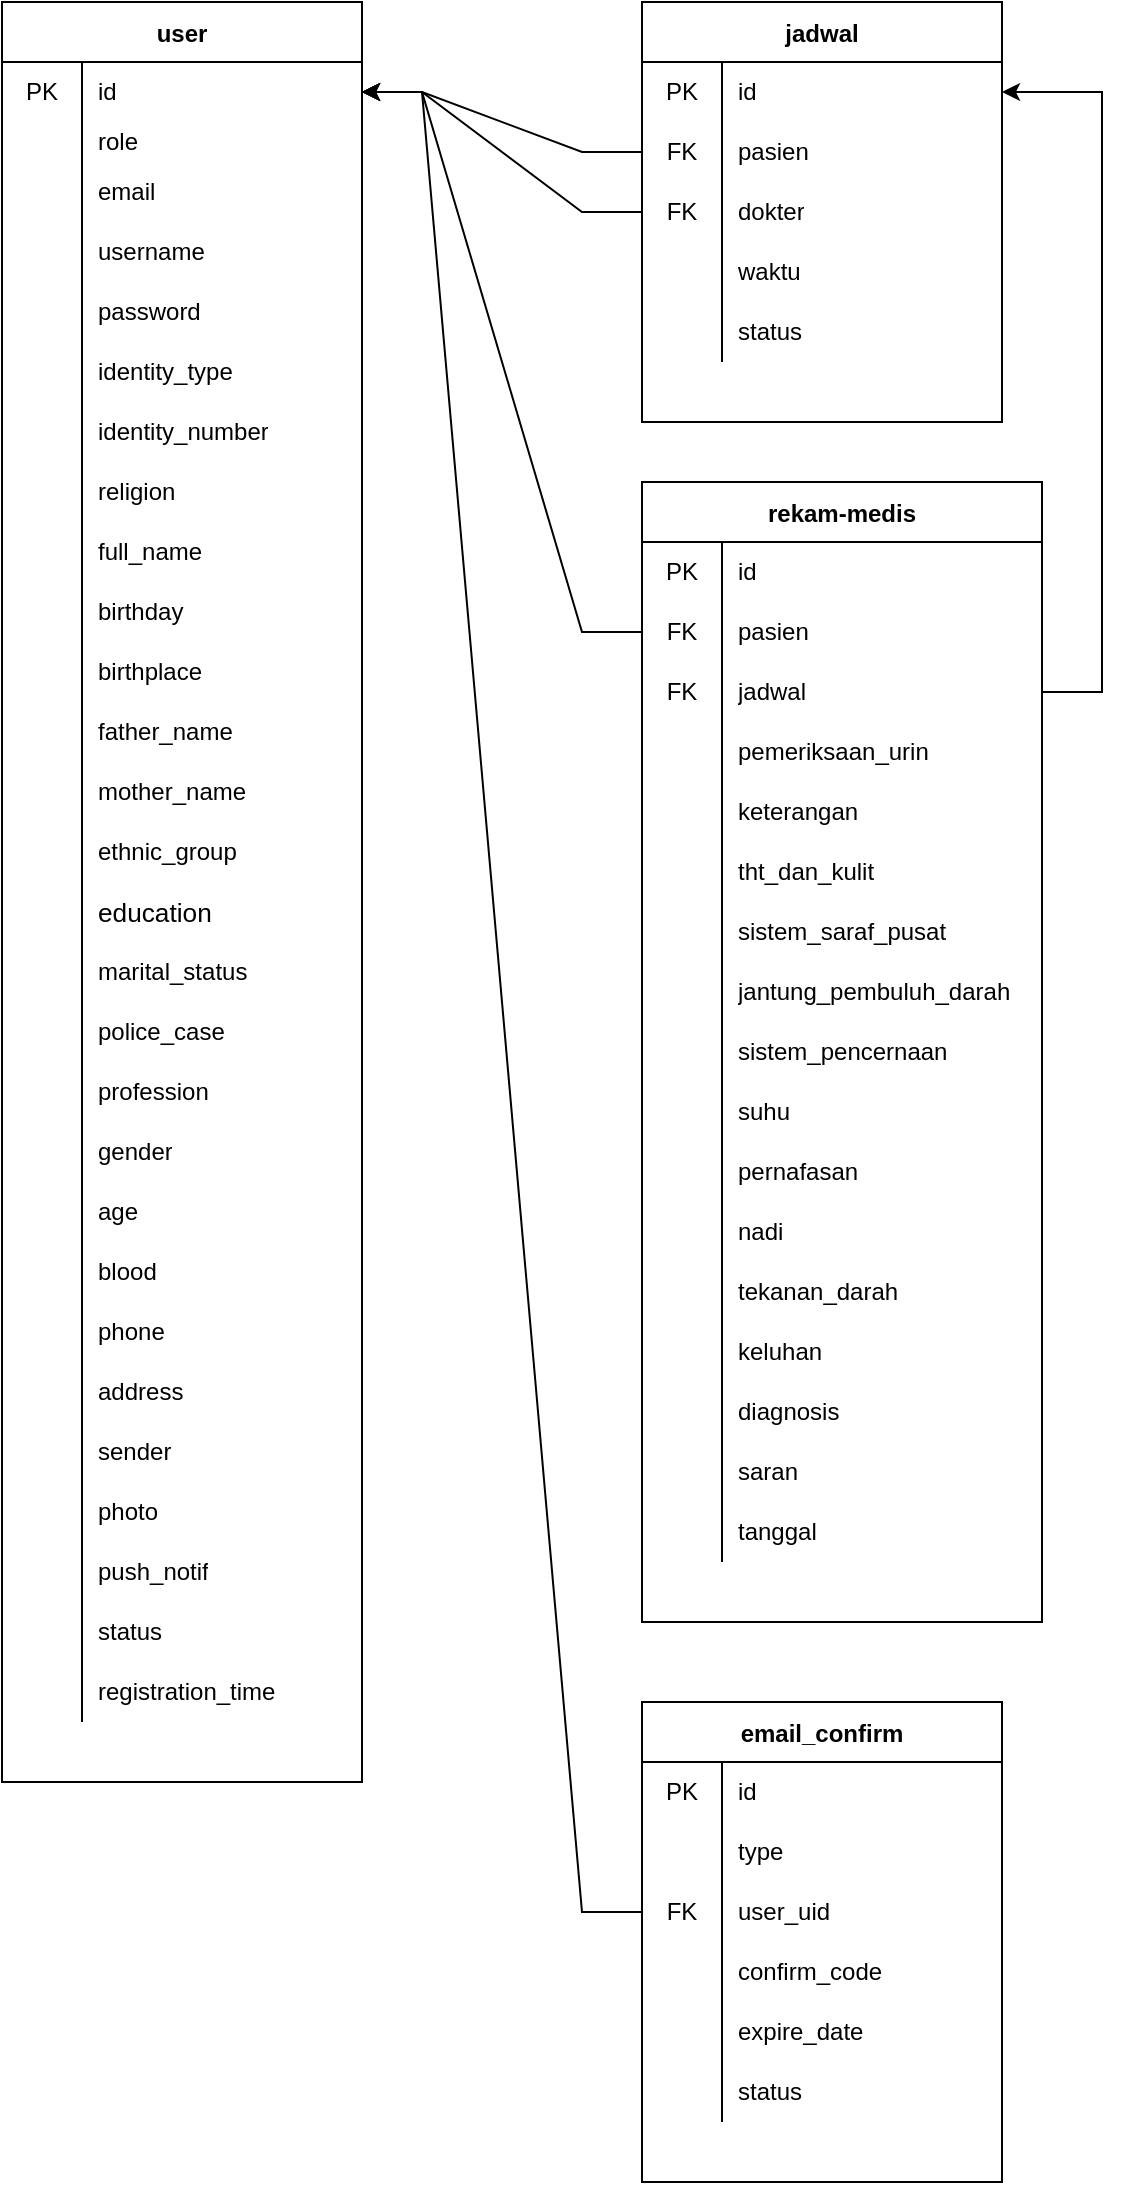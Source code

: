 <mxfile version="16.4.0" type="device"><diagram id="NT12IjGhbpeOeE81mf4J" name="Page-1"><mxGraphModel dx="868" dy="553" grid="1" gridSize="10" guides="1" tooltips="1" connect="1" arrows="1" fold="1" page="1" pageScale="1" pageWidth="850" pageHeight="1100" math="0" shadow="0"><root><mxCell id="0"/><mxCell id="1" parent="0"/><mxCell id="s1ArPprqVJoDl5aIZQCd-1" value="user" style="shape=table;startSize=30;container=1;collapsible=0;childLayout=tableLayout;fixedRows=1;rowLines=0;fontStyle=1;" parent="1" vertex="1"><mxGeometry x="40" y="40" width="180" height="890" as="geometry"/></mxCell><mxCell id="s1ArPprqVJoDl5aIZQCd-2" value="" style="shape=tableRow;horizontal=0;startSize=0;swimlaneHead=0;swimlaneBody=0;top=0;left=0;bottom=0;right=0;collapsible=0;dropTarget=0;fillColor=none;points=[[0,0.5],[1,0.5]];portConstraint=eastwest;" parent="s1ArPprqVJoDl5aIZQCd-1" vertex="1"><mxGeometry y="30" width="180" height="30" as="geometry"/></mxCell><mxCell id="s1ArPprqVJoDl5aIZQCd-3" value="PK" style="shape=partialRectangle;html=1;whiteSpace=wrap;connectable=0;fillColor=none;top=0;left=0;bottom=0;right=0;overflow=hidden;pointerEvents=1;" parent="s1ArPprqVJoDl5aIZQCd-2" vertex="1"><mxGeometry width="40" height="30" as="geometry"><mxRectangle width="40" height="30" as="alternateBounds"/></mxGeometry></mxCell><mxCell id="s1ArPprqVJoDl5aIZQCd-4" value="id" style="shape=partialRectangle;html=1;whiteSpace=wrap;connectable=0;fillColor=none;top=0;left=0;bottom=0;right=0;align=left;spacingLeft=6;overflow=hidden;" parent="s1ArPprqVJoDl5aIZQCd-2" vertex="1"><mxGeometry x="40" width="140" height="30" as="geometry"><mxRectangle width="140" height="30" as="alternateBounds"/></mxGeometry></mxCell><mxCell id="s1ArPprqVJoDl5aIZQCd-5" value="" style="shape=tableRow;horizontal=0;startSize=0;swimlaneHead=0;swimlaneBody=0;top=0;left=0;bottom=0;right=0;collapsible=0;dropTarget=0;fillColor=none;points=[[0,0.5],[1,0.5]];portConstraint=eastwest;" parent="s1ArPprqVJoDl5aIZQCd-1" vertex="1"><mxGeometry y="60" width="180" height="20" as="geometry"/></mxCell><mxCell id="s1ArPprqVJoDl5aIZQCd-6" value="" style="shape=partialRectangle;html=1;whiteSpace=wrap;connectable=0;fillColor=none;top=0;left=0;bottom=0;right=0;overflow=hidden;" parent="s1ArPprqVJoDl5aIZQCd-5" vertex="1"><mxGeometry width="40" height="20" as="geometry"><mxRectangle width="40" height="20" as="alternateBounds"/></mxGeometry></mxCell><mxCell id="s1ArPprqVJoDl5aIZQCd-7" value="role" style="shape=partialRectangle;html=1;whiteSpace=wrap;connectable=0;fillColor=none;top=0;left=0;bottom=0;right=0;align=left;spacingLeft=6;overflow=hidden;" parent="s1ArPprqVJoDl5aIZQCd-5" vertex="1"><mxGeometry x="40" width="140" height="20" as="geometry"><mxRectangle width="140" height="20" as="alternateBounds"/></mxGeometry></mxCell><mxCell id="s1ArPprqVJoDl5aIZQCd-8" value="" style="shape=tableRow;horizontal=0;startSize=0;swimlaneHead=0;swimlaneBody=0;top=0;left=0;bottom=0;right=0;collapsible=0;dropTarget=0;fillColor=none;points=[[0,0.5],[1,0.5]];portConstraint=eastwest;" parent="s1ArPprqVJoDl5aIZQCd-1" vertex="1"><mxGeometry y="80" width="180" height="30" as="geometry"/></mxCell><mxCell id="s1ArPprqVJoDl5aIZQCd-9" value="" style="shape=partialRectangle;html=1;whiteSpace=wrap;connectable=0;fillColor=none;top=0;left=0;bottom=0;right=0;overflow=hidden;" parent="s1ArPprqVJoDl5aIZQCd-8" vertex="1"><mxGeometry width="40" height="30" as="geometry"><mxRectangle width="40" height="30" as="alternateBounds"/></mxGeometry></mxCell><mxCell id="s1ArPprqVJoDl5aIZQCd-10" value="email" style="shape=partialRectangle;html=1;whiteSpace=wrap;connectable=0;fillColor=none;top=0;left=0;bottom=0;right=0;align=left;spacingLeft=6;overflow=hidden;" parent="s1ArPprqVJoDl5aIZQCd-8" vertex="1"><mxGeometry x="40" width="140" height="30" as="geometry"><mxRectangle width="140" height="30" as="alternateBounds"/></mxGeometry></mxCell><mxCell id="s1ArPprqVJoDl5aIZQCd-11" value="" style="shape=tableRow;horizontal=0;startSize=0;swimlaneHead=0;swimlaneBody=0;top=0;left=0;bottom=0;right=0;collapsible=0;dropTarget=0;fillColor=none;points=[[0,0.5],[1,0.5]];portConstraint=eastwest;" parent="s1ArPprqVJoDl5aIZQCd-1" vertex="1"><mxGeometry y="110" width="180" height="30" as="geometry"/></mxCell><mxCell id="s1ArPprqVJoDl5aIZQCd-12" value="" style="shape=partialRectangle;html=1;whiteSpace=wrap;connectable=0;fillColor=none;top=0;left=0;bottom=0;right=0;overflow=hidden;" parent="s1ArPprqVJoDl5aIZQCd-11" vertex="1"><mxGeometry width="40" height="30" as="geometry"><mxRectangle width="40" height="30" as="alternateBounds"/></mxGeometry></mxCell><mxCell id="s1ArPprqVJoDl5aIZQCd-13" value="username" style="shape=partialRectangle;html=1;whiteSpace=wrap;connectable=0;fillColor=none;top=0;left=0;bottom=0;right=0;align=left;spacingLeft=6;overflow=hidden;" parent="s1ArPprqVJoDl5aIZQCd-11" vertex="1"><mxGeometry x="40" width="140" height="30" as="geometry"><mxRectangle width="140" height="30" as="alternateBounds"/></mxGeometry></mxCell><mxCell id="s1ArPprqVJoDl5aIZQCd-14" value="" style="shape=tableRow;horizontal=0;startSize=0;swimlaneHead=0;swimlaneBody=0;top=0;left=0;bottom=0;right=0;collapsible=0;dropTarget=0;fillColor=none;points=[[0,0.5],[1,0.5]];portConstraint=eastwest;" parent="s1ArPprqVJoDl5aIZQCd-1" vertex="1"><mxGeometry y="140" width="180" height="30" as="geometry"/></mxCell><mxCell id="s1ArPprqVJoDl5aIZQCd-15" value="" style="shape=partialRectangle;html=1;whiteSpace=wrap;connectable=0;fillColor=none;top=0;left=0;bottom=0;right=0;overflow=hidden;" parent="s1ArPprqVJoDl5aIZQCd-14" vertex="1"><mxGeometry width="40" height="30" as="geometry"><mxRectangle width="40" height="30" as="alternateBounds"/></mxGeometry></mxCell><mxCell id="s1ArPprqVJoDl5aIZQCd-16" value="password" style="shape=partialRectangle;html=1;whiteSpace=wrap;connectable=0;fillColor=none;top=0;left=0;bottom=0;right=0;align=left;spacingLeft=6;overflow=hidden;" parent="s1ArPprqVJoDl5aIZQCd-14" vertex="1"><mxGeometry x="40" width="140" height="30" as="geometry"><mxRectangle width="140" height="30" as="alternateBounds"/></mxGeometry></mxCell><mxCell id="s1ArPprqVJoDl5aIZQCd-17" value="" style="shape=tableRow;horizontal=0;startSize=0;swimlaneHead=0;swimlaneBody=0;top=0;left=0;bottom=0;right=0;collapsible=0;dropTarget=0;fillColor=none;points=[[0,0.5],[1,0.5]];portConstraint=eastwest;" parent="s1ArPprqVJoDl5aIZQCd-1" vertex="1"><mxGeometry y="170" width="180" height="30" as="geometry"/></mxCell><mxCell id="s1ArPprqVJoDl5aIZQCd-18" value="" style="shape=partialRectangle;html=1;whiteSpace=wrap;connectable=0;fillColor=none;top=0;left=0;bottom=0;right=0;overflow=hidden;" parent="s1ArPprqVJoDl5aIZQCd-17" vertex="1"><mxGeometry width="40" height="30" as="geometry"><mxRectangle width="40" height="30" as="alternateBounds"/></mxGeometry></mxCell><mxCell id="s1ArPprqVJoDl5aIZQCd-19" value="identity_type" style="shape=partialRectangle;html=1;whiteSpace=wrap;connectable=0;fillColor=none;top=0;left=0;bottom=0;right=0;align=left;spacingLeft=6;overflow=hidden;" parent="s1ArPprqVJoDl5aIZQCd-17" vertex="1"><mxGeometry x="40" width="140" height="30" as="geometry"><mxRectangle width="140" height="30" as="alternateBounds"/></mxGeometry></mxCell><mxCell id="s1ArPprqVJoDl5aIZQCd-20" value="" style="shape=tableRow;horizontal=0;startSize=0;swimlaneHead=0;swimlaneBody=0;top=0;left=0;bottom=0;right=0;collapsible=0;dropTarget=0;fillColor=none;points=[[0,0.5],[1,0.5]];portConstraint=eastwest;" parent="s1ArPprqVJoDl5aIZQCd-1" vertex="1"><mxGeometry y="200" width="180" height="30" as="geometry"/></mxCell><mxCell id="s1ArPprqVJoDl5aIZQCd-21" value="" style="shape=partialRectangle;html=1;whiteSpace=wrap;connectable=0;fillColor=none;top=0;left=0;bottom=0;right=0;overflow=hidden;" parent="s1ArPprqVJoDl5aIZQCd-20" vertex="1"><mxGeometry width="40" height="30" as="geometry"><mxRectangle width="40" height="30" as="alternateBounds"/></mxGeometry></mxCell><mxCell id="s1ArPprqVJoDl5aIZQCd-22" value="identity_number" style="shape=partialRectangle;html=1;whiteSpace=wrap;connectable=0;fillColor=none;top=0;left=0;bottom=0;right=0;align=left;spacingLeft=6;overflow=hidden;" parent="s1ArPprqVJoDl5aIZQCd-20" vertex="1"><mxGeometry x="40" width="140" height="30" as="geometry"><mxRectangle width="140" height="30" as="alternateBounds"/></mxGeometry></mxCell><mxCell id="s1ArPprqVJoDl5aIZQCd-23" value="" style="shape=tableRow;horizontal=0;startSize=0;swimlaneHead=0;swimlaneBody=0;top=0;left=0;bottom=0;right=0;collapsible=0;dropTarget=0;fillColor=none;points=[[0,0.5],[1,0.5]];portConstraint=eastwest;" parent="s1ArPprqVJoDl5aIZQCd-1" vertex="1"><mxGeometry y="230" width="180" height="30" as="geometry"/></mxCell><mxCell id="s1ArPprqVJoDl5aIZQCd-24" value="" style="shape=partialRectangle;html=1;whiteSpace=wrap;connectable=0;fillColor=none;top=0;left=0;bottom=0;right=0;overflow=hidden;" parent="s1ArPprqVJoDl5aIZQCd-23" vertex="1"><mxGeometry width="40" height="30" as="geometry"><mxRectangle width="40" height="30" as="alternateBounds"/></mxGeometry></mxCell><mxCell id="s1ArPprqVJoDl5aIZQCd-25" value="religion" style="shape=partialRectangle;html=1;whiteSpace=wrap;connectable=0;fillColor=none;top=0;left=0;bottom=0;right=0;align=left;spacingLeft=6;overflow=hidden;" parent="s1ArPprqVJoDl5aIZQCd-23" vertex="1"><mxGeometry x="40" width="140" height="30" as="geometry"><mxRectangle width="140" height="30" as="alternateBounds"/></mxGeometry></mxCell><mxCell id="s1ArPprqVJoDl5aIZQCd-26" value="" style="shape=tableRow;horizontal=0;startSize=0;swimlaneHead=0;swimlaneBody=0;top=0;left=0;bottom=0;right=0;collapsible=0;dropTarget=0;fillColor=none;points=[[0,0.5],[1,0.5]];portConstraint=eastwest;" parent="s1ArPprqVJoDl5aIZQCd-1" vertex="1"><mxGeometry y="260" width="180" height="30" as="geometry"/></mxCell><mxCell id="s1ArPprqVJoDl5aIZQCd-27" value="" style="shape=partialRectangle;html=1;whiteSpace=wrap;connectable=0;fillColor=none;top=0;left=0;bottom=0;right=0;overflow=hidden;" parent="s1ArPprqVJoDl5aIZQCd-26" vertex="1"><mxGeometry width="40" height="30" as="geometry"><mxRectangle width="40" height="30" as="alternateBounds"/></mxGeometry></mxCell><mxCell id="s1ArPprqVJoDl5aIZQCd-28" value="full_name" style="shape=partialRectangle;html=1;whiteSpace=wrap;connectable=0;fillColor=none;top=0;left=0;bottom=0;right=0;align=left;spacingLeft=6;overflow=hidden;" parent="s1ArPprqVJoDl5aIZQCd-26" vertex="1"><mxGeometry x="40" width="140" height="30" as="geometry"><mxRectangle width="140" height="30" as="alternateBounds"/></mxGeometry></mxCell><mxCell id="s1ArPprqVJoDl5aIZQCd-29" value="" style="shape=tableRow;horizontal=0;startSize=0;swimlaneHead=0;swimlaneBody=0;top=0;left=0;bottom=0;right=0;collapsible=0;dropTarget=0;fillColor=none;points=[[0,0.5],[1,0.5]];portConstraint=eastwest;" parent="s1ArPprqVJoDl5aIZQCd-1" vertex="1"><mxGeometry y="290" width="180" height="30" as="geometry"/></mxCell><mxCell id="s1ArPprqVJoDl5aIZQCd-30" value="" style="shape=partialRectangle;html=1;whiteSpace=wrap;connectable=0;fillColor=none;top=0;left=0;bottom=0;right=0;overflow=hidden;" parent="s1ArPprqVJoDl5aIZQCd-29" vertex="1"><mxGeometry width="40" height="30" as="geometry"><mxRectangle width="40" height="30" as="alternateBounds"/></mxGeometry></mxCell><mxCell id="s1ArPprqVJoDl5aIZQCd-31" value="birthday" style="shape=partialRectangle;html=1;whiteSpace=wrap;connectable=0;fillColor=none;top=0;left=0;bottom=0;right=0;align=left;spacingLeft=6;overflow=hidden;" parent="s1ArPprqVJoDl5aIZQCd-29" vertex="1"><mxGeometry x="40" width="140" height="30" as="geometry"><mxRectangle width="140" height="30" as="alternateBounds"/></mxGeometry></mxCell><mxCell id="s1ArPprqVJoDl5aIZQCd-32" value="" style="shape=tableRow;horizontal=0;startSize=0;swimlaneHead=0;swimlaneBody=0;top=0;left=0;bottom=0;right=0;collapsible=0;dropTarget=0;fillColor=none;points=[[0,0.5],[1,0.5]];portConstraint=eastwest;" parent="s1ArPprqVJoDl5aIZQCd-1" vertex="1"><mxGeometry y="320" width="180" height="30" as="geometry"/></mxCell><mxCell id="s1ArPprqVJoDl5aIZQCd-33" value="" style="shape=partialRectangle;html=1;whiteSpace=wrap;connectable=0;fillColor=none;top=0;left=0;bottom=0;right=0;overflow=hidden;" parent="s1ArPprqVJoDl5aIZQCd-32" vertex="1"><mxGeometry width="40" height="30" as="geometry"><mxRectangle width="40" height="30" as="alternateBounds"/></mxGeometry></mxCell><mxCell id="s1ArPprqVJoDl5aIZQCd-34" value="birthplace" style="shape=partialRectangle;html=1;whiteSpace=wrap;connectable=0;fillColor=none;top=0;left=0;bottom=0;right=0;align=left;spacingLeft=6;overflow=hidden;" parent="s1ArPprqVJoDl5aIZQCd-32" vertex="1"><mxGeometry x="40" width="140" height="30" as="geometry"><mxRectangle width="140" height="30" as="alternateBounds"/></mxGeometry></mxCell><mxCell id="s1ArPprqVJoDl5aIZQCd-35" value="" style="shape=tableRow;horizontal=0;startSize=0;swimlaneHead=0;swimlaneBody=0;top=0;left=0;bottom=0;right=0;collapsible=0;dropTarget=0;fillColor=none;points=[[0,0.5],[1,0.5]];portConstraint=eastwest;" parent="s1ArPprqVJoDl5aIZQCd-1" vertex="1"><mxGeometry y="350" width="180" height="30" as="geometry"/></mxCell><mxCell id="s1ArPprqVJoDl5aIZQCd-36" value="" style="shape=partialRectangle;html=1;whiteSpace=wrap;connectable=0;fillColor=none;top=0;left=0;bottom=0;right=0;overflow=hidden;" parent="s1ArPprqVJoDl5aIZQCd-35" vertex="1"><mxGeometry width="40" height="30" as="geometry"><mxRectangle width="40" height="30" as="alternateBounds"/></mxGeometry></mxCell><mxCell id="s1ArPprqVJoDl5aIZQCd-37" value="father_name" style="shape=partialRectangle;html=1;whiteSpace=wrap;connectable=0;fillColor=none;top=0;left=0;bottom=0;right=0;align=left;spacingLeft=6;overflow=hidden;" parent="s1ArPprqVJoDl5aIZQCd-35" vertex="1"><mxGeometry x="40" width="140" height="30" as="geometry"><mxRectangle width="140" height="30" as="alternateBounds"/></mxGeometry></mxCell><mxCell id="s1ArPprqVJoDl5aIZQCd-38" value="" style="shape=tableRow;horizontal=0;startSize=0;swimlaneHead=0;swimlaneBody=0;top=0;left=0;bottom=0;right=0;collapsible=0;dropTarget=0;fillColor=none;points=[[0,0.5],[1,0.5]];portConstraint=eastwest;" parent="s1ArPprqVJoDl5aIZQCd-1" vertex="1"><mxGeometry y="380" width="180" height="30" as="geometry"/></mxCell><mxCell id="s1ArPprqVJoDl5aIZQCd-39" value="" style="shape=partialRectangle;html=1;whiteSpace=wrap;connectable=0;fillColor=none;top=0;left=0;bottom=0;right=0;overflow=hidden;" parent="s1ArPprqVJoDl5aIZQCd-38" vertex="1"><mxGeometry width="40" height="30" as="geometry"><mxRectangle width="40" height="30" as="alternateBounds"/></mxGeometry></mxCell><mxCell id="s1ArPprqVJoDl5aIZQCd-40" value="mother_name" style="shape=partialRectangle;html=1;whiteSpace=wrap;connectable=0;fillColor=none;top=0;left=0;bottom=0;right=0;align=left;spacingLeft=6;overflow=hidden;" parent="s1ArPprqVJoDl5aIZQCd-38" vertex="1"><mxGeometry x="40" width="140" height="30" as="geometry"><mxRectangle width="140" height="30" as="alternateBounds"/></mxGeometry></mxCell><mxCell id="s1ArPprqVJoDl5aIZQCd-41" value="" style="shape=tableRow;horizontal=0;startSize=0;swimlaneHead=0;swimlaneBody=0;top=0;left=0;bottom=0;right=0;collapsible=0;dropTarget=0;fillColor=none;points=[[0,0.5],[1,0.5]];portConstraint=eastwest;" parent="s1ArPprqVJoDl5aIZQCd-1" vertex="1"><mxGeometry y="410" width="180" height="30" as="geometry"/></mxCell><mxCell id="s1ArPprqVJoDl5aIZQCd-42" value="" style="shape=partialRectangle;html=1;whiteSpace=wrap;connectable=0;fillColor=none;top=0;left=0;bottom=0;right=0;overflow=hidden;" parent="s1ArPprqVJoDl5aIZQCd-41" vertex="1"><mxGeometry width="40" height="30" as="geometry"><mxRectangle width="40" height="30" as="alternateBounds"/></mxGeometry></mxCell><mxCell id="s1ArPprqVJoDl5aIZQCd-43" value="ethnic_group" style="shape=partialRectangle;html=1;whiteSpace=wrap;connectable=0;fillColor=none;top=0;left=0;bottom=0;right=0;align=left;spacingLeft=6;overflow=hidden;" parent="s1ArPprqVJoDl5aIZQCd-41" vertex="1"><mxGeometry x="40" width="140" height="30" as="geometry"><mxRectangle width="140" height="30" as="alternateBounds"/></mxGeometry></mxCell><mxCell id="s1ArPprqVJoDl5aIZQCd-142" value="" style="shape=tableRow;horizontal=0;startSize=0;swimlaneHead=0;swimlaneBody=0;top=0;left=0;bottom=0;right=0;collapsible=0;dropTarget=0;fillColor=none;points=[[0,0.5],[1,0.5]];portConstraint=eastwest;" parent="s1ArPprqVJoDl5aIZQCd-1" vertex="1"><mxGeometry y="440" width="180" height="30" as="geometry"/></mxCell><mxCell id="s1ArPprqVJoDl5aIZQCd-143" value="" style="shape=partialRectangle;html=1;whiteSpace=wrap;connectable=0;fillColor=none;top=0;left=0;bottom=0;right=0;overflow=hidden;" parent="s1ArPprqVJoDl5aIZQCd-142" vertex="1"><mxGeometry width="40" height="30" as="geometry"><mxRectangle width="40" height="30" as="alternateBounds"/></mxGeometry></mxCell><mxCell id="s1ArPprqVJoDl5aIZQCd-144" value="&lt;font face=&quot;sans-serif&quot;&gt;&lt;span style=&quot;font-size: 13.12px&quot;&gt;education&lt;/span&gt;&lt;/font&gt;" style="shape=partialRectangle;html=1;whiteSpace=wrap;connectable=0;fillColor=none;top=0;left=0;bottom=0;right=0;align=left;spacingLeft=6;overflow=hidden;fontStyle=0" parent="s1ArPprqVJoDl5aIZQCd-142" vertex="1"><mxGeometry x="40" width="140" height="30" as="geometry"><mxRectangle width="140" height="30" as="alternateBounds"/></mxGeometry></mxCell><mxCell id="s1ArPprqVJoDl5aIZQCd-44" value="" style="shape=tableRow;horizontal=0;startSize=0;swimlaneHead=0;swimlaneBody=0;top=0;left=0;bottom=0;right=0;collapsible=0;dropTarget=0;fillColor=none;points=[[0,0.5],[1,0.5]];portConstraint=eastwest;" parent="s1ArPprqVJoDl5aIZQCd-1" vertex="1"><mxGeometry y="470" width="180" height="30" as="geometry"/></mxCell><mxCell id="s1ArPprqVJoDl5aIZQCd-45" value="" style="shape=partialRectangle;html=1;whiteSpace=wrap;connectable=0;fillColor=none;top=0;left=0;bottom=0;right=0;overflow=hidden;" parent="s1ArPprqVJoDl5aIZQCd-44" vertex="1"><mxGeometry width="40" height="30" as="geometry"><mxRectangle width="40" height="30" as="alternateBounds"/></mxGeometry></mxCell><mxCell id="s1ArPprqVJoDl5aIZQCd-46" value="marital_status" style="shape=partialRectangle;html=1;whiteSpace=wrap;connectable=0;fillColor=none;top=0;left=0;bottom=0;right=0;align=left;spacingLeft=6;overflow=hidden;" parent="s1ArPprqVJoDl5aIZQCd-44" vertex="1"><mxGeometry x="40" width="140" height="30" as="geometry"><mxRectangle width="140" height="30" as="alternateBounds"/></mxGeometry></mxCell><mxCell id="s1ArPprqVJoDl5aIZQCd-47" value="" style="shape=tableRow;horizontal=0;startSize=0;swimlaneHead=0;swimlaneBody=0;top=0;left=0;bottom=0;right=0;collapsible=0;dropTarget=0;fillColor=none;points=[[0,0.5],[1,0.5]];portConstraint=eastwest;" parent="s1ArPprqVJoDl5aIZQCd-1" vertex="1"><mxGeometry y="500" width="180" height="30" as="geometry"/></mxCell><mxCell id="s1ArPprqVJoDl5aIZQCd-48" value="" style="shape=partialRectangle;html=1;whiteSpace=wrap;connectable=0;fillColor=none;top=0;left=0;bottom=0;right=0;overflow=hidden;" parent="s1ArPprqVJoDl5aIZQCd-47" vertex="1"><mxGeometry width="40" height="30" as="geometry"><mxRectangle width="40" height="30" as="alternateBounds"/></mxGeometry></mxCell><mxCell id="s1ArPprqVJoDl5aIZQCd-49" value="police_case" style="shape=partialRectangle;html=1;whiteSpace=wrap;connectable=0;fillColor=none;top=0;left=0;bottom=0;right=0;align=left;spacingLeft=6;overflow=hidden;" parent="s1ArPprqVJoDl5aIZQCd-47" vertex="1"><mxGeometry x="40" width="140" height="30" as="geometry"><mxRectangle width="140" height="30" as="alternateBounds"/></mxGeometry></mxCell><mxCell id="s1ArPprqVJoDl5aIZQCd-50" value="" style="shape=tableRow;horizontal=0;startSize=0;swimlaneHead=0;swimlaneBody=0;top=0;left=0;bottom=0;right=0;collapsible=0;dropTarget=0;fillColor=none;points=[[0,0.5],[1,0.5]];portConstraint=eastwest;" parent="s1ArPprqVJoDl5aIZQCd-1" vertex="1"><mxGeometry y="530" width="180" height="30" as="geometry"/></mxCell><mxCell id="s1ArPprqVJoDl5aIZQCd-51" value="" style="shape=partialRectangle;html=1;whiteSpace=wrap;connectable=0;fillColor=none;top=0;left=0;bottom=0;right=0;overflow=hidden;" parent="s1ArPprqVJoDl5aIZQCd-50" vertex="1"><mxGeometry width="40" height="30" as="geometry"><mxRectangle width="40" height="30" as="alternateBounds"/></mxGeometry></mxCell><mxCell id="s1ArPprqVJoDl5aIZQCd-52" value="profession" style="shape=partialRectangle;html=1;whiteSpace=wrap;connectable=0;fillColor=none;top=0;left=0;bottom=0;right=0;align=left;spacingLeft=6;overflow=hidden;" parent="s1ArPprqVJoDl5aIZQCd-50" vertex="1"><mxGeometry x="40" width="140" height="30" as="geometry"><mxRectangle width="140" height="30" as="alternateBounds"/></mxGeometry></mxCell><mxCell id="s1ArPprqVJoDl5aIZQCd-53" value="" style="shape=tableRow;horizontal=0;startSize=0;swimlaneHead=0;swimlaneBody=0;top=0;left=0;bottom=0;right=0;collapsible=0;dropTarget=0;fillColor=none;points=[[0,0.5],[1,0.5]];portConstraint=eastwest;" parent="s1ArPprqVJoDl5aIZQCd-1" vertex="1"><mxGeometry y="560" width="180" height="30" as="geometry"/></mxCell><mxCell id="s1ArPprqVJoDl5aIZQCd-54" value="" style="shape=partialRectangle;html=1;whiteSpace=wrap;connectable=0;fillColor=none;top=0;left=0;bottom=0;right=0;overflow=hidden;" parent="s1ArPprqVJoDl5aIZQCd-53" vertex="1"><mxGeometry width="40" height="30" as="geometry"><mxRectangle width="40" height="30" as="alternateBounds"/></mxGeometry></mxCell><mxCell id="s1ArPprqVJoDl5aIZQCd-55" value="gender" style="shape=partialRectangle;html=1;whiteSpace=wrap;connectable=0;fillColor=none;top=0;left=0;bottom=0;right=0;align=left;spacingLeft=6;overflow=hidden;" parent="s1ArPprqVJoDl5aIZQCd-53" vertex="1"><mxGeometry x="40" width="140" height="30" as="geometry"><mxRectangle width="140" height="30" as="alternateBounds"/></mxGeometry></mxCell><mxCell id="s1ArPprqVJoDl5aIZQCd-56" value="" style="shape=tableRow;horizontal=0;startSize=0;swimlaneHead=0;swimlaneBody=0;top=0;left=0;bottom=0;right=0;collapsible=0;dropTarget=0;fillColor=none;points=[[0,0.5],[1,0.5]];portConstraint=eastwest;" parent="s1ArPprqVJoDl5aIZQCd-1" vertex="1"><mxGeometry y="590" width="180" height="30" as="geometry"/></mxCell><mxCell id="s1ArPprqVJoDl5aIZQCd-57" value="" style="shape=partialRectangle;html=1;whiteSpace=wrap;connectable=0;fillColor=none;top=0;left=0;bottom=0;right=0;overflow=hidden;" parent="s1ArPprqVJoDl5aIZQCd-56" vertex="1"><mxGeometry width="40" height="30" as="geometry"><mxRectangle width="40" height="30" as="alternateBounds"/></mxGeometry></mxCell><mxCell id="s1ArPprqVJoDl5aIZQCd-58" value="age" style="shape=partialRectangle;html=1;whiteSpace=wrap;connectable=0;fillColor=none;top=0;left=0;bottom=0;right=0;align=left;spacingLeft=6;overflow=hidden;" parent="s1ArPprqVJoDl5aIZQCd-56" vertex="1"><mxGeometry x="40" width="140" height="30" as="geometry"><mxRectangle width="140" height="30" as="alternateBounds"/></mxGeometry></mxCell><mxCell id="s1ArPprqVJoDl5aIZQCd-59" value="" style="shape=tableRow;horizontal=0;startSize=0;swimlaneHead=0;swimlaneBody=0;top=0;left=0;bottom=0;right=0;collapsible=0;dropTarget=0;fillColor=none;points=[[0,0.5],[1,0.5]];portConstraint=eastwest;" parent="s1ArPprqVJoDl5aIZQCd-1" vertex="1"><mxGeometry y="620" width="180" height="30" as="geometry"/></mxCell><mxCell id="s1ArPprqVJoDl5aIZQCd-60" value="" style="shape=partialRectangle;html=1;whiteSpace=wrap;connectable=0;fillColor=none;top=0;left=0;bottom=0;right=0;overflow=hidden;" parent="s1ArPprqVJoDl5aIZQCd-59" vertex="1"><mxGeometry width="40" height="30" as="geometry"><mxRectangle width="40" height="30" as="alternateBounds"/></mxGeometry></mxCell><mxCell id="s1ArPprqVJoDl5aIZQCd-61" value="blood" style="shape=partialRectangle;html=1;whiteSpace=wrap;connectable=0;fillColor=none;top=0;left=0;bottom=0;right=0;align=left;spacingLeft=6;overflow=hidden;" parent="s1ArPprqVJoDl5aIZQCd-59" vertex="1"><mxGeometry x="40" width="140" height="30" as="geometry"><mxRectangle width="140" height="30" as="alternateBounds"/></mxGeometry></mxCell><mxCell id="s1ArPprqVJoDl5aIZQCd-62" value="" style="shape=tableRow;horizontal=0;startSize=0;swimlaneHead=0;swimlaneBody=0;top=0;left=0;bottom=0;right=0;collapsible=0;dropTarget=0;fillColor=none;points=[[0,0.5],[1,0.5]];portConstraint=eastwest;" parent="s1ArPprqVJoDl5aIZQCd-1" vertex="1"><mxGeometry y="650" width="180" height="30" as="geometry"/></mxCell><mxCell id="s1ArPprqVJoDl5aIZQCd-63" value="" style="shape=partialRectangle;html=1;whiteSpace=wrap;connectable=0;fillColor=none;top=0;left=0;bottom=0;right=0;overflow=hidden;" parent="s1ArPprqVJoDl5aIZQCd-62" vertex="1"><mxGeometry width="40" height="30" as="geometry"><mxRectangle width="40" height="30" as="alternateBounds"/></mxGeometry></mxCell><mxCell id="s1ArPprqVJoDl5aIZQCd-64" value="phone" style="shape=partialRectangle;html=1;whiteSpace=wrap;connectable=0;fillColor=none;top=0;left=0;bottom=0;right=0;align=left;spacingLeft=6;overflow=hidden;" parent="s1ArPprqVJoDl5aIZQCd-62" vertex="1"><mxGeometry x="40" width="140" height="30" as="geometry"><mxRectangle width="140" height="30" as="alternateBounds"/></mxGeometry></mxCell><mxCell id="s1ArPprqVJoDl5aIZQCd-65" value="" style="shape=tableRow;horizontal=0;startSize=0;swimlaneHead=0;swimlaneBody=0;top=0;left=0;bottom=0;right=0;collapsible=0;dropTarget=0;fillColor=none;points=[[0,0.5],[1,0.5]];portConstraint=eastwest;" parent="s1ArPprqVJoDl5aIZQCd-1" vertex="1"><mxGeometry y="680" width="180" height="30" as="geometry"/></mxCell><mxCell id="s1ArPprqVJoDl5aIZQCd-66" value="" style="shape=partialRectangle;html=1;whiteSpace=wrap;connectable=0;fillColor=none;top=0;left=0;bottom=0;right=0;overflow=hidden;" parent="s1ArPprqVJoDl5aIZQCd-65" vertex="1"><mxGeometry width="40" height="30" as="geometry"><mxRectangle width="40" height="30" as="alternateBounds"/></mxGeometry></mxCell><mxCell id="s1ArPprqVJoDl5aIZQCd-67" value="address" style="shape=partialRectangle;html=1;whiteSpace=wrap;connectable=0;fillColor=none;top=0;left=0;bottom=0;right=0;align=left;spacingLeft=6;overflow=hidden;" parent="s1ArPprqVJoDl5aIZQCd-65" vertex="1"><mxGeometry x="40" width="140" height="30" as="geometry"><mxRectangle width="140" height="30" as="alternateBounds"/></mxGeometry></mxCell><mxCell id="s1ArPprqVJoDl5aIZQCd-68" value="" style="shape=tableRow;horizontal=0;startSize=0;swimlaneHead=0;swimlaneBody=0;top=0;left=0;bottom=0;right=0;collapsible=0;dropTarget=0;fillColor=none;points=[[0,0.5],[1,0.5]];portConstraint=eastwest;" parent="s1ArPprqVJoDl5aIZQCd-1" vertex="1"><mxGeometry y="710" width="180" height="30" as="geometry"/></mxCell><mxCell id="s1ArPprqVJoDl5aIZQCd-69" value="" style="shape=partialRectangle;html=1;whiteSpace=wrap;connectable=0;fillColor=none;top=0;left=0;bottom=0;right=0;overflow=hidden;" parent="s1ArPprqVJoDl5aIZQCd-68" vertex="1"><mxGeometry width="40" height="30" as="geometry"><mxRectangle width="40" height="30" as="alternateBounds"/></mxGeometry></mxCell><mxCell id="s1ArPprqVJoDl5aIZQCd-70" value="sender" style="shape=partialRectangle;html=1;whiteSpace=wrap;connectable=0;fillColor=none;top=0;left=0;bottom=0;right=0;align=left;spacingLeft=6;overflow=hidden;" parent="s1ArPprqVJoDl5aIZQCd-68" vertex="1"><mxGeometry x="40" width="140" height="30" as="geometry"><mxRectangle width="140" height="30" as="alternateBounds"/></mxGeometry></mxCell><mxCell id="s1ArPprqVJoDl5aIZQCd-71" value="" style="shape=tableRow;horizontal=0;startSize=0;swimlaneHead=0;swimlaneBody=0;top=0;left=0;bottom=0;right=0;collapsible=0;dropTarget=0;fillColor=none;points=[[0,0.5],[1,0.5]];portConstraint=eastwest;" parent="s1ArPprqVJoDl5aIZQCd-1" vertex="1"><mxGeometry y="740" width="180" height="30" as="geometry"/></mxCell><mxCell id="s1ArPprqVJoDl5aIZQCd-72" value="" style="shape=partialRectangle;html=1;whiteSpace=wrap;connectable=0;fillColor=none;top=0;left=0;bottom=0;right=0;overflow=hidden;" parent="s1ArPprqVJoDl5aIZQCd-71" vertex="1"><mxGeometry width="40" height="30" as="geometry"><mxRectangle width="40" height="30" as="alternateBounds"/></mxGeometry></mxCell><mxCell id="s1ArPprqVJoDl5aIZQCd-73" value="photo" style="shape=partialRectangle;html=1;whiteSpace=wrap;connectable=0;fillColor=none;top=0;left=0;bottom=0;right=0;align=left;spacingLeft=6;overflow=hidden;" parent="s1ArPprqVJoDl5aIZQCd-71" vertex="1"><mxGeometry x="40" width="140" height="30" as="geometry"><mxRectangle width="140" height="30" as="alternateBounds"/></mxGeometry></mxCell><mxCell id="s1ArPprqVJoDl5aIZQCd-74" value="" style="shape=tableRow;horizontal=0;startSize=0;swimlaneHead=0;swimlaneBody=0;top=0;left=0;bottom=0;right=0;collapsible=0;dropTarget=0;fillColor=none;points=[[0,0.5],[1,0.5]];portConstraint=eastwest;" parent="s1ArPprqVJoDl5aIZQCd-1" vertex="1"><mxGeometry y="770" width="180" height="30" as="geometry"/></mxCell><mxCell id="s1ArPprqVJoDl5aIZQCd-75" value="" style="shape=partialRectangle;html=1;whiteSpace=wrap;connectable=0;fillColor=none;top=0;left=0;bottom=0;right=0;overflow=hidden;" parent="s1ArPprqVJoDl5aIZQCd-74" vertex="1"><mxGeometry width="40" height="30" as="geometry"><mxRectangle width="40" height="30" as="alternateBounds"/></mxGeometry></mxCell><mxCell id="s1ArPprqVJoDl5aIZQCd-76" value="push_notif" style="shape=partialRectangle;html=1;whiteSpace=wrap;connectable=0;fillColor=none;top=0;left=0;bottom=0;right=0;align=left;spacingLeft=6;overflow=hidden;" parent="s1ArPprqVJoDl5aIZQCd-74" vertex="1"><mxGeometry x="40" width="140" height="30" as="geometry"><mxRectangle width="140" height="30" as="alternateBounds"/></mxGeometry></mxCell><mxCell id="s1ArPprqVJoDl5aIZQCd-77" value="" style="shape=tableRow;horizontal=0;startSize=0;swimlaneHead=0;swimlaneBody=0;top=0;left=0;bottom=0;right=0;collapsible=0;dropTarget=0;fillColor=none;points=[[0,0.5],[1,0.5]];portConstraint=eastwest;" parent="s1ArPprqVJoDl5aIZQCd-1" vertex="1"><mxGeometry y="800" width="180" height="30" as="geometry"/></mxCell><mxCell id="s1ArPprqVJoDl5aIZQCd-78" value="" style="shape=partialRectangle;html=1;whiteSpace=wrap;connectable=0;fillColor=none;top=0;left=0;bottom=0;right=0;overflow=hidden;" parent="s1ArPprqVJoDl5aIZQCd-77" vertex="1"><mxGeometry width="40" height="30" as="geometry"><mxRectangle width="40" height="30" as="alternateBounds"/></mxGeometry></mxCell><mxCell id="s1ArPprqVJoDl5aIZQCd-79" value="status" style="shape=partialRectangle;html=1;whiteSpace=wrap;connectable=0;fillColor=none;top=0;left=0;bottom=0;right=0;align=left;spacingLeft=6;overflow=hidden;" parent="s1ArPprqVJoDl5aIZQCd-77" vertex="1"><mxGeometry x="40" width="140" height="30" as="geometry"><mxRectangle width="140" height="30" as="alternateBounds"/></mxGeometry></mxCell><mxCell id="s1ArPprqVJoDl5aIZQCd-80" value="" style="shape=tableRow;horizontal=0;startSize=0;swimlaneHead=0;swimlaneBody=0;top=0;left=0;bottom=0;right=0;collapsible=0;dropTarget=0;fillColor=none;points=[[0,0.5],[1,0.5]];portConstraint=eastwest;" parent="s1ArPprqVJoDl5aIZQCd-1" vertex="1"><mxGeometry y="830" width="180" height="30" as="geometry"/></mxCell><mxCell id="s1ArPprqVJoDl5aIZQCd-81" value="" style="shape=partialRectangle;html=1;whiteSpace=wrap;connectable=0;fillColor=none;top=0;left=0;bottom=0;right=0;overflow=hidden;" parent="s1ArPprqVJoDl5aIZQCd-80" vertex="1"><mxGeometry width="40" height="30" as="geometry"><mxRectangle width="40" height="30" as="alternateBounds"/></mxGeometry></mxCell><mxCell id="s1ArPprqVJoDl5aIZQCd-82" value="registration_time" style="shape=partialRectangle;html=1;whiteSpace=wrap;connectable=0;fillColor=none;top=0;left=0;bottom=0;right=0;align=left;spacingLeft=6;overflow=hidden;" parent="s1ArPprqVJoDl5aIZQCd-80" vertex="1"><mxGeometry x="40" width="140" height="30" as="geometry"><mxRectangle width="140" height="30" as="alternateBounds"/></mxGeometry></mxCell><mxCell id="s1ArPprqVJoDl5aIZQCd-84" value="rekam-medis" style="shape=table;startSize=30;container=1;collapsible=0;childLayout=tableLayout;fixedRows=1;rowLines=0;fontStyle=1;" parent="1" vertex="1"><mxGeometry x="360" y="280" width="200" height="570" as="geometry"/></mxCell><mxCell id="s1ArPprqVJoDl5aIZQCd-85" value="" style="shape=tableRow;horizontal=0;startSize=0;swimlaneHead=0;swimlaneBody=0;top=0;left=0;bottom=0;right=0;collapsible=0;dropTarget=0;fillColor=none;points=[[0,0.5],[1,0.5]];portConstraint=eastwest;" parent="s1ArPprqVJoDl5aIZQCd-84" vertex="1"><mxGeometry y="30" width="200" height="30" as="geometry"/></mxCell><mxCell id="s1ArPprqVJoDl5aIZQCd-86" value="PK" style="shape=partialRectangle;html=1;whiteSpace=wrap;connectable=0;fillColor=none;top=0;left=0;bottom=0;right=0;overflow=hidden;pointerEvents=1;" parent="s1ArPprqVJoDl5aIZQCd-85" vertex="1"><mxGeometry width="40" height="30" as="geometry"><mxRectangle width="40" height="30" as="alternateBounds"/></mxGeometry></mxCell><mxCell id="s1ArPprqVJoDl5aIZQCd-87" value="id" style="shape=partialRectangle;html=1;whiteSpace=wrap;connectable=0;fillColor=none;top=0;left=0;bottom=0;right=0;align=left;spacingLeft=6;overflow=hidden;" parent="s1ArPprqVJoDl5aIZQCd-85" vertex="1"><mxGeometry x="40" width="160" height="30" as="geometry"><mxRectangle width="160" height="30" as="alternateBounds"/></mxGeometry></mxCell><mxCell id="s1ArPprqVJoDl5aIZQCd-88" value="" style="shape=tableRow;horizontal=0;startSize=0;swimlaneHead=0;swimlaneBody=0;top=0;left=0;bottom=0;right=0;collapsible=0;dropTarget=0;fillColor=none;points=[[0,0.5],[1,0.5]];portConstraint=eastwest;" parent="s1ArPprqVJoDl5aIZQCd-84" vertex="1"><mxGeometry y="60" width="200" height="30" as="geometry"/></mxCell><mxCell id="s1ArPprqVJoDl5aIZQCd-89" value="FK" style="shape=partialRectangle;html=1;whiteSpace=wrap;connectable=0;fillColor=none;top=0;left=0;bottom=0;right=0;overflow=hidden;" parent="s1ArPprqVJoDl5aIZQCd-88" vertex="1"><mxGeometry width="40" height="30" as="geometry"><mxRectangle width="40" height="30" as="alternateBounds"/></mxGeometry></mxCell><mxCell id="s1ArPprqVJoDl5aIZQCd-90" value="pasien" style="shape=partialRectangle;html=1;whiteSpace=wrap;connectable=0;fillColor=none;top=0;left=0;bottom=0;right=0;align=left;spacingLeft=6;overflow=hidden;" parent="s1ArPprqVJoDl5aIZQCd-88" vertex="1"><mxGeometry x="40" width="160" height="30" as="geometry"><mxRectangle width="160" height="30" as="alternateBounds"/></mxGeometry></mxCell><mxCell id="s1ArPprqVJoDl5aIZQCd-91" value="" style="shape=tableRow;horizontal=0;startSize=0;swimlaneHead=0;swimlaneBody=0;top=0;left=0;bottom=0;right=0;collapsible=0;dropTarget=0;fillColor=none;points=[[0,0.5],[1,0.5]];portConstraint=eastwest;" parent="s1ArPprqVJoDl5aIZQCd-84" vertex="1"><mxGeometry y="90" width="200" height="30" as="geometry"/></mxCell><mxCell id="s1ArPprqVJoDl5aIZQCd-92" value="FK" style="shape=partialRectangle;html=1;whiteSpace=wrap;connectable=0;fillColor=none;top=0;left=0;bottom=0;right=0;overflow=hidden;" parent="s1ArPprqVJoDl5aIZQCd-91" vertex="1"><mxGeometry width="40" height="30" as="geometry"><mxRectangle width="40" height="30" as="alternateBounds"/></mxGeometry></mxCell><mxCell id="s1ArPprqVJoDl5aIZQCd-93" value="jadwal" style="shape=partialRectangle;html=1;whiteSpace=wrap;connectable=0;fillColor=none;top=0;left=0;bottom=0;right=0;align=left;spacingLeft=6;overflow=hidden;" parent="s1ArPprqVJoDl5aIZQCd-91" vertex="1"><mxGeometry x="40" width="160" height="30" as="geometry"><mxRectangle width="160" height="30" as="alternateBounds"/></mxGeometry></mxCell><mxCell id="-4jvglBDxFtJDBGlL-Zh-82" value="" style="shape=tableRow;horizontal=0;startSize=0;swimlaneHead=0;swimlaneBody=0;top=0;left=0;bottom=0;right=0;collapsible=0;dropTarget=0;fillColor=none;points=[[0,0.5],[1,0.5]];portConstraint=eastwest;" vertex="1" parent="s1ArPprqVJoDl5aIZQCd-84"><mxGeometry y="120" width="200" height="30" as="geometry"/></mxCell><mxCell id="-4jvglBDxFtJDBGlL-Zh-83" value="" style="shape=partialRectangle;html=1;whiteSpace=wrap;connectable=0;fillColor=none;top=0;left=0;bottom=0;right=0;overflow=hidden;" vertex="1" parent="-4jvglBDxFtJDBGlL-Zh-82"><mxGeometry width="40" height="30" as="geometry"><mxRectangle width="40" height="30" as="alternateBounds"/></mxGeometry></mxCell><mxCell id="-4jvglBDxFtJDBGlL-Zh-84" value="pemeriksaan_urin" style="shape=partialRectangle;html=1;whiteSpace=wrap;connectable=0;fillColor=none;top=0;left=0;bottom=0;right=0;align=left;spacingLeft=6;overflow=hidden;" vertex="1" parent="-4jvglBDxFtJDBGlL-Zh-82"><mxGeometry x="40" width="160" height="30" as="geometry"><mxRectangle width="160" height="30" as="alternateBounds"/></mxGeometry></mxCell><mxCell id="-4jvglBDxFtJDBGlL-Zh-79" value="" style="shape=tableRow;horizontal=0;startSize=0;swimlaneHead=0;swimlaneBody=0;top=0;left=0;bottom=0;right=0;collapsible=0;dropTarget=0;fillColor=none;points=[[0,0.5],[1,0.5]];portConstraint=eastwest;" vertex="1" parent="s1ArPprqVJoDl5aIZQCd-84"><mxGeometry y="150" width="200" height="30" as="geometry"/></mxCell><mxCell id="-4jvglBDxFtJDBGlL-Zh-80" value="" style="shape=partialRectangle;html=1;whiteSpace=wrap;connectable=0;fillColor=none;top=0;left=0;bottom=0;right=0;overflow=hidden;" vertex="1" parent="-4jvglBDxFtJDBGlL-Zh-79"><mxGeometry width="40" height="30" as="geometry"><mxRectangle width="40" height="30" as="alternateBounds"/></mxGeometry></mxCell><mxCell id="-4jvglBDxFtJDBGlL-Zh-81" value="keterangan" style="shape=partialRectangle;html=1;whiteSpace=wrap;connectable=0;fillColor=none;top=0;left=0;bottom=0;right=0;align=left;spacingLeft=6;overflow=hidden;" vertex="1" parent="-4jvglBDxFtJDBGlL-Zh-79"><mxGeometry x="40" width="160" height="30" as="geometry"><mxRectangle width="160" height="30" as="alternateBounds"/></mxGeometry></mxCell><mxCell id="-4jvglBDxFtJDBGlL-Zh-76" value="" style="shape=tableRow;horizontal=0;startSize=0;swimlaneHead=0;swimlaneBody=0;top=0;left=0;bottom=0;right=0;collapsible=0;dropTarget=0;fillColor=none;points=[[0,0.5],[1,0.5]];portConstraint=eastwest;" vertex="1" parent="s1ArPprqVJoDl5aIZQCd-84"><mxGeometry y="180" width="200" height="30" as="geometry"/></mxCell><mxCell id="-4jvglBDxFtJDBGlL-Zh-77" value="" style="shape=partialRectangle;html=1;whiteSpace=wrap;connectable=0;fillColor=none;top=0;left=0;bottom=0;right=0;overflow=hidden;" vertex="1" parent="-4jvglBDxFtJDBGlL-Zh-76"><mxGeometry width="40" height="30" as="geometry"><mxRectangle width="40" height="30" as="alternateBounds"/></mxGeometry></mxCell><mxCell id="-4jvglBDxFtJDBGlL-Zh-78" value="tht_dan_kulit" style="shape=partialRectangle;html=1;whiteSpace=wrap;connectable=0;fillColor=none;top=0;left=0;bottom=0;right=0;align=left;spacingLeft=6;overflow=hidden;" vertex="1" parent="-4jvglBDxFtJDBGlL-Zh-76"><mxGeometry x="40" width="160" height="30" as="geometry"><mxRectangle width="160" height="30" as="alternateBounds"/></mxGeometry></mxCell><mxCell id="-4jvglBDxFtJDBGlL-Zh-73" value="" style="shape=tableRow;horizontal=0;startSize=0;swimlaneHead=0;swimlaneBody=0;top=0;left=0;bottom=0;right=0;collapsible=0;dropTarget=0;fillColor=none;points=[[0,0.5],[1,0.5]];portConstraint=eastwest;" vertex="1" parent="s1ArPprqVJoDl5aIZQCd-84"><mxGeometry y="210" width="200" height="30" as="geometry"/></mxCell><mxCell id="-4jvglBDxFtJDBGlL-Zh-74" value="" style="shape=partialRectangle;html=1;whiteSpace=wrap;connectable=0;fillColor=none;top=0;left=0;bottom=0;right=0;overflow=hidden;" vertex="1" parent="-4jvglBDxFtJDBGlL-Zh-73"><mxGeometry width="40" height="30" as="geometry"><mxRectangle width="40" height="30" as="alternateBounds"/></mxGeometry></mxCell><mxCell id="-4jvglBDxFtJDBGlL-Zh-75" value="sistem_saraf_pusat" style="shape=partialRectangle;html=1;whiteSpace=wrap;connectable=0;fillColor=none;top=0;left=0;bottom=0;right=0;align=left;spacingLeft=6;overflow=hidden;" vertex="1" parent="-4jvglBDxFtJDBGlL-Zh-73"><mxGeometry x="40" width="160" height="30" as="geometry"><mxRectangle width="160" height="30" as="alternateBounds"/></mxGeometry></mxCell><mxCell id="-4jvglBDxFtJDBGlL-Zh-70" value="" style="shape=tableRow;horizontal=0;startSize=0;swimlaneHead=0;swimlaneBody=0;top=0;left=0;bottom=0;right=0;collapsible=0;dropTarget=0;fillColor=none;points=[[0,0.5],[1,0.5]];portConstraint=eastwest;" vertex="1" parent="s1ArPprqVJoDl5aIZQCd-84"><mxGeometry y="240" width="200" height="30" as="geometry"/></mxCell><mxCell id="-4jvglBDxFtJDBGlL-Zh-71" value="" style="shape=partialRectangle;html=1;whiteSpace=wrap;connectable=0;fillColor=none;top=0;left=0;bottom=0;right=0;overflow=hidden;" vertex="1" parent="-4jvglBDxFtJDBGlL-Zh-70"><mxGeometry width="40" height="30" as="geometry"><mxRectangle width="40" height="30" as="alternateBounds"/></mxGeometry></mxCell><mxCell id="-4jvglBDxFtJDBGlL-Zh-72" value="jantung_pembuluh_darah" style="shape=partialRectangle;html=1;whiteSpace=wrap;connectable=0;fillColor=none;top=0;left=0;bottom=0;right=0;align=left;spacingLeft=6;overflow=hidden;" vertex="1" parent="-4jvglBDxFtJDBGlL-Zh-70"><mxGeometry x="40" width="160" height="30" as="geometry"><mxRectangle width="160" height="30" as="alternateBounds"/></mxGeometry></mxCell><mxCell id="-4jvglBDxFtJDBGlL-Zh-25" value="" style="shape=tableRow;horizontal=0;startSize=0;swimlaneHead=0;swimlaneBody=0;top=0;left=0;bottom=0;right=0;collapsible=0;dropTarget=0;fillColor=none;points=[[0,0.5],[1,0.5]];portConstraint=eastwest;" vertex="1" parent="s1ArPprqVJoDl5aIZQCd-84"><mxGeometry y="270" width="200" height="30" as="geometry"/></mxCell><mxCell id="-4jvglBDxFtJDBGlL-Zh-26" value="" style="shape=partialRectangle;html=1;whiteSpace=wrap;connectable=0;fillColor=none;top=0;left=0;bottom=0;right=0;overflow=hidden;" vertex="1" parent="-4jvglBDxFtJDBGlL-Zh-25"><mxGeometry width="40" height="30" as="geometry"><mxRectangle width="40" height="30" as="alternateBounds"/></mxGeometry></mxCell><mxCell id="-4jvglBDxFtJDBGlL-Zh-27" value="sistem_pencernaan" style="shape=partialRectangle;html=1;whiteSpace=wrap;connectable=0;fillColor=none;top=0;left=0;bottom=0;right=0;align=left;spacingLeft=6;overflow=hidden;" vertex="1" parent="-4jvglBDxFtJDBGlL-Zh-25"><mxGeometry x="40" width="160" height="30" as="geometry"><mxRectangle width="160" height="30" as="alternateBounds"/></mxGeometry></mxCell><mxCell id="-4jvglBDxFtJDBGlL-Zh-22" value="" style="shape=tableRow;horizontal=0;startSize=0;swimlaneHead=0;swimlaneBody=0;top=0;left=0;bottom=0;right=0;collapsible=0;dropTarget=0;fillColor=none;points=[[0,0.5],[1,0.5]];portConstraint=eastwest;" vertex="1" parent="s1ArPprqVJoDl5aIZQCd-84"><mxGeometry y="300" width="200" height="30" as="geometry"/></mxCell><mxCell id="-4jvglBDxFtJDBGlL-Zh-23" value="" style="shape=partialRectangle;html=1;whiteSpace=wrap;connectable=0;fillColor=none;top=0;left=0;bottom=0;right=0;overflow=hidden;" vertex="1" parent="-4jvglBDxFtJDBGlL-Zh-22"><mxGeometry width="40" height="30" as="geometry"><mxRectangle width="40" height="30" as="alternateBounds"/></mxGeometry></mxCell><mxCell id="-4jvglBDxFtJDBGlL-Zh-24" value="suhu" style="shape=partialRectangle;html=1;whiteSpace=wrap;connectable=0;fillColor=none;top=0;left=0;bottom=0;right=0;align=left;spacingLeft=6;overflow=hidden;" vertex="1" parent="-4jvglBDxFtJDBGlL-Zh-22"><mxGeometry x="40" width="160" height="30" as="geometry"><mxRectangle width="160" height="30" as="alternateBounds"/></mxGeometry></mxCell><mxCell id="-4jvglBDxFtJDBGlL-Zh-19" value="" style="shape=tableRow;horizontal=0;startSize=0;swimlaneHead=0;swimlaneBody=0;top=0;left=0;bottom=0;right=0;collapsible=0;dropTarget=0;fillColor=none;points=[[0,0.5],[1,0.5]];portConstraint=eastwest;" vertex="1" parent="s1ArPprqVJoDl5aIZQCd-84"><mxGeometry y="330" width="200" height="30" as="geometry"/></mxCell><mxCell id="-4jvglBDxFtJDBGlL-Zh-20" value="" style="shape=partialRectangle;html=1;whiteSpace=wrap;connectable=0;fillColor=none;top=0;left=0;bottom=0;right=0;overflow=hidden;" vertex="1" parent="-4jvglBDxFtJDBGlL-Zh-19"><mxGeometry width="40" height="30" as="geometry"><mxRectangle width="40" height="30" as="alternateBounds"/></mxGeometry></mxCell><mxCell id="-4jvglBDxFtJDBGlL-Zh-21" value="pernafasan" style="shape=partialRectangle;html=1;whiteSpace=wrap;connectable=0;fillColor=none;top=0;left=0;bottom=0;right=0;align=left;spacingLeft=6;overflow=hidden;" vertex="1" parent="-4jvglBDxFtJDBGlL-Zh-19"><mxGeometry x="40" width="160" height="30" as="geometry"><mxRectangle width="160" height="30" as="alternateBounds"/></mxGeometry></mxCell><mxCell id="-4jvglBDxFtJDBGlL-Zh-16" value="" style="shape=tableRow;horizontal=0;startSize=0;swimlaneHead=0;swimlaneBody=0;top=0;left=0;bottom=0;right=0;collapsible=0;dropTarget=0;fillColor=none;points=[[0,0.5],[1,0.5]];portConstraint=eastwest;" vertex="1" parent="s1ArPprqVJoDl5aIZQCd-84"><mxGeometry y="360" width="200" height="30" as="geometry"/></mxCell><mxCell id="-4jvglBDxFtJDBGlL-Zh-17" value="" style="shape=partialRectangle;html=1;whiteSpace=wrap;connectable=0;fillColor=none;top=0;left=0;bottom=0;right=0;overflow=hidden;" vertex="1" parent="-4jvglBDxFtJDBGlL-Zh-16"><mxGeometry width="40" height="30" as="geometry"><mxRectangle width="40" height="30" as="alternateBounds"/></mxGeometry></mxCell><mxCell id="-4jvglBDxFtJDBGlL-Zh-18" value="nadi" style="shape=partialRectangle;html=1;whiteSpace=wrap;connectable=0;fillColor=none;top=0;left=0;bottom=0;right=0;align=left;spacingLeft=6;overflow=hidden;" vertex="1" parent="-4jvglBDxFtJDBGlL-Zh-16"><mxGeometry x="40" width="160" height="30" as="geometry"><mxRectangle width="160" height="30" as="alternateBounds"/></mxGeometry></mxCell><mxCell id="-4jvglBDxFtJDBGlL-Zh-4" value="" style="shape=tableRow;horizontal=0;startSize=0;swimlaneHead=0;swimlaneBody=0;top=0;left=0;bottom=0;right=0;collapsible=0;dropTarget=0;fillColor=none;points=[[0,0.5],[1,0.5]];portConstraint=eastwest;" vertex="1" parent="s1ArPprqVJoDl5aIZQCd-84"><mxGeometry y="390" width="200" height="30" as="geometry"/></mxCell><mxCell id="-4jvglBDxFtJDBGlL-Zh-5" value="" style="shape=partialRectangle;html=1;whiteSpace=wrap;connectable=0;fillColor=none;top=0;left=0;bottom=0;right=0;overflow=hidden;" vertex="1" parent="-4jvglBDxFtJDBGlL-Zh-4"><mxGeometry width="40" height="30" as="geometry"><mxRectangle width="40" height="30" as="alternateBounds"/></mxGeometry></mxCell><mxCell id="-4jvglBDxFtJDBGlL-Zh-6" value="tekanan_darah" style="shape=partialRectangle;html=1;whiteSpace=wrap;connectable=0;fillColor=none;top=0;left=0;bottom=0;right=0;align=left;spacingLeft=6;overflow=hidden;" vertex="1" parent="-4jvglBDxFtJDBGlL-Zh-4"><mxGeometry x="40" width="160" height="30" as="geometry"><mxRectangle width="160" height="30" as="alternateBounds"/></mxGeometry></mxCell><mxCell id="s1ArPprqVJoDl5aIZQCd-94" value="" style="shape=tableRow;horizontal=0;startSize=0;swimlaneHead=0;swimlaneBody=0;top=0;left=0;bottom=0;right=0;collapsible=0;dropTarget=0;fillColor=none;points=[[0,0.5],[1,0.5]];portConstraint=eastwest;" parent="s1ArPprqVJoDl5aIZQCd-84" vertex="1"><mxGeometry y="420" width="200" height="30" as="geometry"/></mxCell><mxCell id="s1ArPprqVJoDl5aIZQCd-95" value="" style="shape=partialRectangle;html=1;whiteSpace=wrap;connectable=0;fillColor=none;top=0;left=0;bottom=0;right=0;overflow=hidden;" parent="s1ArPprqVJoDl5aIZQCd-94" vertex="1"><mxGeometry width="40" height="30" as="geometry"><mxRectangle width="40" height="30" as="alternateBounds"/></mxGeometry></mxCell><mxCell id="s1ArPprqVJoDl5aIZQCd-96" value="keluhan" style="shape=partialRectangle;html=1;whiteSpace=wrap;connectable=0;fillColor=none;top=0;left=0;bottom=0;right=0;align=left;spacingLeft=6;overflow=hidden;" parent="s1ArPprqVJoDl5aIZQCd-94" vertex="1"><mxGeometry x="40" width="160" height="30" as="geometry"><mxRectangle width="160" height="30" as="alternateBounds"/></mxGeometry></mxCell><mxCell id="s1ArPprqVJoDl5aIZQCd-97" value="" style="shape=tableRow;horizontal=0;startSize=0;swimlaneHead=0;swimlaneBody=0;top=0;left=0;bottom=0;right=0;collapsible=0;dropTarget=0;fillColor=none;points=[[0,0.5],[1,0.5]];portConstraint=eastwest;" parent="s1ArPprqVJoDl5aIZQCd-84" vertex="1"><mxGeometry y="450" width="200" height="30" as="geometry"/></mxCell><mxCell id="s1ArPprqVJoDl5aIZQCd-98" value="" style="shape=partialRectangle;html=1;whiteSpace=wrap;connectable=0;fillColor=none;top=0;left=0;bottom=0;right=0;overflow=hidden;" parent="s1ArPprqVJoDl5aIZQCd-97" vertex="1"><mxGeometry width="40" height="30" as="geometry"><mxRectangle width="40" height="30" as="alternateBounds"/></mxGeometry></mxCell><mxCell id="s1ArPprqVJoDl5aIZQCd-99" value="diagnosis" style="shape=partialRectangle;html=1;whiteSpace=wrap;connectable=0;fillColor=none;top=0;left=0;bottom=0;right=0;align=left;spacingLeft=6;overflow=hidden;" parent="s1ArPprqVJoDl5aIZQCd-97" vertex="1"><mxGeometry x="40" width="160" height="30" as="geometry"><mxRectangle width="160" height="30" as="alternateBounds"/></mxGeometry></mxCell><mxCell id="s1ArPprqVJoDl5aIZQCd-100" value="" style="shape=tableRow;horizontal=0;startSize=0;swimlaneHead=0;swimlaneBody=0;top=0;left=0;bottom=0;right=0;collapsible=0;dropTarget=0;fillColor=none;points=[[0,0.5],[1,0.5]];portConstraint=eastwest;" parent="s1ArPprqVJoDl5aIZQCd-84" vertex="1"><mxGeometry y="480" width="200" height="30" as="geometry"/></mxCell><mxCell id="s1ArPprqVJoDl5aIZQCd-101" value="" style="shape=partialRectangle;html=1;whiteSpace=wrap;connectable=0;fillColor=none;top=0;left=0;bottom=0;right=0;overflow=hidden;" parent="s1ArPprqVJoDl5aIZQCd-100" vertex="1"><mxGeometry width="40" height="30" as="geometry"><mxRectangle width="40" height="30" as="alternateBounds"/></mxGeometry></mxCell><mxCell id="s1ArPprqVJoDl5aIZQCd-102" value="saran" style="shape=partialRectangle;html=1;whiteSpace=wrap;connectable=0;fillColor=none;top=0;left=0;bottom=0;right=0;align=left;spacingLeft=6;overflow=hidden;" parent="s1ArPprqVJoDl5aIZQCd-100" vertex="1"><mxGeometry x="40" width="160" height="30" as="geometry"><mxRectangle width="160" height="30" as="alternateBounds"/></mxGeometry></mxCell><mxCell id="s1ArPprqVJoDl5aIZQCd-103" value="" style="shape=tableRow;horizontal=0;startSize=0;swimlaneHead=0;swimlaneBody=0;top=0;left=0;bottom=0;right=0;collapsible=0;dropTarget=0;fillColor=none;points=[[0,0.5],[1,0.5]];portConstraint=eastwest;" parent="s1ArPprqVJoDl5aIZQCd-84" vertex="1"><mxGeometry y="510" width="200" height="30" as="geometry"/></mxCell><mxCell id="s1ArPprqVJoDl5aIZQCd-104" value="" style="shape=partialRectangle;html=1;whiteSpace=wrap;connectable=0;fillColor=none;top=0;left=0;bottom=0;right=0;overflow=hidden;" parent="s1ArPprqVJoDl5aIZQCd-103" vertex="1"><mxGeometry width="40" height="30" as="geometry"><mxRectangle width="40" height="30" as="alternateBounds"/></mxGeometry></mxCell><mxCell id="s1ArPprqVJoDl5aIZQCd-105" value="tanggal" style="shape=partialRectangle;html=1;whiteSpace=wrap;connectable=0;fillColor=none;top=0;left=0;bottom=0;right=0;align=left;spacingLeft=6;overflow=hidden;" parent="s1ArPprqVJoDl5aIZQCd-103" vertex="1"><mxGeometry x="40" width="160" height="30" as="geometry"><mxRectangle width="160" height="30" as="alternateBounds"/></mxGeometry></mxCell><mxCell id="s1ArPprqVJoDl5aIZQCd-106" value="jadwal" style="shape=table;startSize=30;container=1;collapsible=0;childLayout=tableLayout;fixedRows=1;rowLines=0;fontStyle=1;" parent="1" vertex="1"><mxGeometry x="360" y="40" width="180" height="210" as="geometry"/></mxCell><mxCell id="s1ArPprqVJoDl5aIZQCd-107" value="" style="shape=tableRow;horizontal=0;startSize=0;swimlaneHead=0;swimlaneBody=0;top=0;left=0;bottom=0;right=0;collapsible=0;dropTarget=0;fillColor=none;points=[[0,0.5],[1,0.5]];portConstraint=eastwest;" parent="s1ArPprqVJoDl5aIZQCd-106" vertex="1"><mxGeometry y="30" width="180" height="30" as="geometry"/></mxCell><mxCell id="s1ArPprqVJoDl5aIZQCd-108" value="PK" style="shape=partialRectangle;html=1;whiteSpace=wrap;connectable=0;fillColor=none;top=0;left=0;bottom=0;right=0;overflow=hidden;pointerEvents=1;" parent="s1ArPprqVJoDl5aIZQCd-107" vertex="1"><mxGeometry width="40" height="30" as="geometry"><mxRectangle width="40" height="30" as="alternateBounds"/></mxGeometry></mxCell><mxCell id="s1ArPprqVJoDl5aIZQCd-109" value="id" style="shape=partialRectangle;html=1;whiteSpace=wrap;connectable=0;fillColor=none;top=0;left=0;bottom=0;right=0;align=left;spacingLeft=6;overflow=hidden;" parent="s1ArPprqVJoDl5aIZQCd-107" vertex="1"><mxGeometry x="40" width="140" height="30" as="geometry"><mxRectangle width="140" height="30" as="alternateBounds"/></mxGeometry></mxCell><mxCell id="s1ArPprqVJoDl5aIZQCd-110" value="" style="shape=tableRow;horizontal=0;startSize=0;swimlaneHead=0;swimlaneBody=0;top=0;left=0;bottom=0;right=0;collapsible=0;dropTarget=0;fillColor=none;points=[[0,0.5],[1,0.5]];portConstraint=eastwest;" parent="s1ArPprqVJoDl5aIZQCd-106" vertex="1"><mxGeometry y="60" width="180" height="30" as="geometry"/></mxCell><mxCell id="s1ArPprqVJoDl5aIZQCd-111" value="FK" style="shape=partialRectangle;html=1;whiteSpace=wrap;connectable=0;fillColor=none;top=0;left=0;bottom=0;right=0;overflow=hidden;" parent="s1ArPprqVJoDl5aIZQCd-110" vertex="1"><mxGeometry width="40" height="30" as="geometry"><mxRectangle width="40" height="30" as="alternateBounds"/></mxGeometry></mxCell><mxCell id="s1ArPprqVJoDl5aIZQCd-112" value="pasien" style="shape=partialRectangle;html=1;whiteSpace=wrap;connectable=0;fillColor=none;top=0;left=0;bottom=0;right=0;align=left;spacingLeft=6;overflow=hidden;" parent="s1ArPprqVJoDl5aIZQCd-110" vertex="1"><mxGeometry x="40" width="140" height="30" as="geometry"><mxRectangle width="140" height="30" as="alternateBounds"/></mxGeometry></mxCell><mxCell id="s1ArPprqVJoDl5aIZQCd-113" value="" style="shape=tableRow;horizontal=0;startSize=0;swimlaneHead=0;swimlaneBody=0;top=0;left=0;bottom=0;right=0;collapsible=0;dropTarget=0;fillColor=none;points=[[0,0.5],[1,0.5]];portConstraint=eastwest;" parent="s1ArPprqVJoDl5aIZQCd-106" vertex="1"><mxGeometry y="90" width="180" height="30" as="geometry"/></mxCell><mxCell id="s1ArPprqVJoDl5aIZQCd-114" value="FK" style="shape=partialRectangle;html=1;whiteSpace=wrap;connectable=0;fillColor=none;top=0;left=0;bottom=0;right=0;overflow=hidden;" parent="s1ArPprqVJoDl5aIZQCd-113" vertex="1"><mxGeometry width="40" height="30" as="geometry"><mxRectangle width="40" height="30" as="alternateBounds"/></mxGeometry></mxCell><mxCell id="s1ArPprqVJoDl5aIZQCd-115" value="dokter" style="shape=partialRectangle;html=1;whiteSpace=wrap;connectable=0;fillColor=none;top=0;left=0;bottom=0;right=0;align=left;spacingLeft=6;overflow=hidden;" parent="s1ArPprqVJoDl5aIZQCd-113" vertex="1"><mxGeometry x="40" width="140" height="30" as="geometry"><mxRectangle width="140" height="30" as="alternateBounds"/></mxGeometry></mxCell><mxCell id="s1ArPprqVJoDl5aIZQCd-136" value="" style="shape=tableRow;horizontal=0;startSize=0;swimlaneHead=0;swimlaneBody=0;top=0;left=0;bottom=0;right=0;collapsible=0;dropTarget=0;fillColor=none;points=[[0,0.5],[1,0.5]];portConstraint=eastwest;" parent="s1ArPprqVJoDl5aIZQCd-106" vertex="1"><mxGeometry y="120" width="180" height="30" as="geometry"/></mxCell><mxCell id="s1ArPprqVJoDl5aIZQCd-137" value="" style="shape=partialRectangle;html=1;whiteSpace=wrap;connectable=0;fillColor=none;top=0;left=0;bottom=0;right=0;overflow=hidden;" parent="s1ArPprqVJoDl5aIZQCd-136" vertex="1"><mxGeometry width="40" height="30" as="geometry"><mxRectangle width="40" height="30" as="alternateBounds"/></mxGeometry></mxCell><mxCell id="s1ArPprqVJoDl5aIZQCd-138" value="waktu" style="shape=partialRectangle;html=1;whiteSpace=wrap;connectable=0;fillColor=none;top=0;left=0;bottom=0;right=0;align=left;spacingLeft=6;overflow=hidden;" parent="s1ArPprqVJoDl5aIZQCd-136" vertex="1"><mxGeometry x="40" width="140" height="30" as="geometry"><mxRectangle width="140" height="30" as="alternateBounds"/></mxGeometry></mxCell><mxCell id="s1ArPprqVJoDl5aIZQCd-139" value="" style="shape=tableRow;horizontal=0;startSize=0;swimlaneHead=0;swimlaneBody=0;top=0;left=0;bottom=0;right=0;collapsible=0;dropTarget=0;fillColor=none;points=[[0,0.5],[1,0.5]];portConstraint=eastwest;" parent="s1ArPprqVJoDl5aIZQCd-106" vertex="1"><mxGeometry y="150" width="180" height="30" as="geometry"/></mxCell><mxCell id="s1ArPprqVJoDl5aIZQCd-140" value="" style="shape=partialRectangle;html=1;whiteSpace=wrap;connectable=0;fillColor=none;top=0;left=0;bottom=0;right=0;overflow=hidden;" parent="s1ArPprqVJoDl5aIZQCd-139" vertex="1"><mxGeometry width="40" height="30" as="geometry"><mxRectangle width="40" height="30" as="alternateBounds"/></mxGeometry></mxCell><mxCell id="s1ArPprqVJoDl5aIZQCd-141" value="status" style="shape=partialRectangle;html=1;whiteSpace=wrap;connectable=0;fillColor=none;top=0;left=0;bottom=0;right=0;align=left;spacingLeft=6;overflow=hidden;" parent="s1ArPprqVJoDl5aIZQCd-139" vertex="1"><mxGeometry x="40" width="140" height="30" as="geometry"><mxRectangle width="140" height="30" as="alternateBounds"/></mxGeometry></mxCell><mxCell id="s1ArPprqVJoDl5aIZQCd-126" value="email_confirm" style="shape=table;startSize=30;container=1;collapsible=0;childLayout=tableLayout;fixedRows=1;rowLines=0;fontStyle=1;" parent="1" vertex="1"><mxGeometry x="360" y="890" width="180" height="240" as="geometry"/></mxCell><mxCell id="s1ArPprqVJoDl5aIZQCd-127" value="" style="shape=tableRow;horizontal=0;startSize=0;swimlaneHead=0;swimlaneBody=0;top=0;left=0;bottom=0;right=0;collapsible=0;dropTarget=0;fillColor=none;points=[[0,0.5],[1,0.5]];portConstraint=eastwest;" parent="s1ArPprqVJoDl5aIZQCd-126" vertex="1"><mxGeometry y="30" width="180" height="30" as="geometry"/></mxCell><mxCell id="s1ArPprqVJoDl5aIZQCd-128" value="PK" style="shape=partialRectangle;html=1;whiteSpace=wrap;connectable=0;fillColor=none;top=0;left=0;bottom=0;right=0;overflow=hidden;pointerEvents=1;" parent="s1ArPprqVJoDl5aIZQCd-127" vertex="1"><mxGeometry width="40" height="30" as="geometry"><mxRectangle width="40" height="30" as="alternateBounds"/></mxGeometry></mxCell><mxCell id="s1ArPprqVJoDl5aIZQCd-129" value="id" style="shape=partialRectangle;html=1;whiteSpace=wrap;connectable=0;fillColor=none;top=0;left=0;bottom=0;right=0;align=left;spacingLeft=6;overflow=hidden;" parent="s1ArPprqVJoDl5aIZQCd-127" vertex="1"><mxGeometry x="40" width="140" height="30" as="geometry"><mxRectangle width="140" height="30" as="alternateBounds"/></mxGeometry></mxCell><mxCell id="s1ArPprqVJoDl5aIZQCd-130" value="" style="shape=tableRow;horizontal=0;startSize=0;swimlaneHead=0;swimlaneBody=0;top=0;left=0;bottom=0;right=0;collapsible=0;dropTarget=0;fillColor=none;points=[[0,0.5],[1,0.5]];portConstraint=eastwest;" parent="s1ArPprqVJoDl5aIZQCd-126" vertex="1"><mxGeometry y="60" width="180" height="30" as="geometry"/></mxCell><mxCell id="s1ArPprqVJoDl5aIZQCd-131" value="" style="shape=partialRectangle;html=1;whiteSpace=wrap;connectable=0;fillColor=none;top=0;left=0;bottom=0;right=0;overflow=hidden;" parent="s1ArPprqVJoDl5aIZQCd-130" vertex="1"><mxGeometry width="40" height="30" as="geometry"><mxRectangle width="40" height="30" as="alternateBounds"/></mxGeometry></mxCell><mxCell id="s1ArPprqVJoDl5aIZQCd-132" value="type" style="shape=partialRectangle;html=1;whiteSpace=wrap;connectable=0;fillColor=none;top=0;left=0;bottom=0;right=0;align=left;spacingLeft=6;overflow=hidden;" parent="s1ArPprqVJoDl5aIZQCd-130" vertex="1"><mxGeometry x="40" width="140" height="30" as="geometry"><mxRectangle width="140" height="30" as="alternateBounds"/></mxGeometry></mxCell><mxCell id="s1ArPprqVJoDl5aIZQCd-133" value="" style="shape=tableRow;horizontal=0;startSize=0;swimlaneHead=0;swimlaneBody=0;top=0;left=0;bottom=0;right=0;collapsible=0;dropTarget=0;fillColor=none;points=[[0,0.5],[1,0.5]];portConstraint=eastwest;" parent="s1ArPprqVJoDl5aIZQCd-126" vertex="1"><mxGeometry y="90" width="180" height="30" as="geometry"/></mxCell><mxCell id="s1ArPprqVJoDl5aIZQCd-134" value="FK" style="shape=partialRectangle;html=1;whiteSpace=wrap;connectable=0;fillColor=none;top=0;left=0;bottom=0;right=0;overflow=hidden;" parent="s1ArPprqVJoDl5aIZQCd-133" vertex="1"><mxGeometry width="40" height="30" as="geometry"><mxRectangle width="40" height="30" as="alternateBounds"/></mxGeometry></mxCell><mxCell id="s1ArPprqVJoDl5aIZQCd-135" value="user_uid" style="shape=partialRectangle;html=1;whiteSpace=wrap;connectable=0;fillColor=none;top=0;left=0;bottom=0;right=0;align=left;spacingLeft=6;overflow=hidden;" parent="s1ArPprqVJoDl5aIZQCd-133" vertex="1"><mxGeometry x="40" width="140" height="30" as="geometry"><mxRectangle width="140" height="30" as="alternateBounds"/></mxGeometry></mxCell><mxCell id="s1ArPprqVJoDl5aIZQCd-150" value="" style="shape=tableRow;horizontal=0;startSize=0;swimlaneHead=0;swimlaneBody=0;top=0;left=0;bottom=0;right=0;collapsible=0;dropTarget=0;fillColor=none;points=[[0,0.5],[1,0.5]];portConstraint=eastwest;" parent="s1ArPprqVJoDl5aIZQCd-126" vertex="1"><mxGeometry y="120" width="180" height="30" as="geometry"/></mxCell><mxCell id="s1ArPprqVJoDl5aIZQCd-151" value="" style="shape=partialRectangle;html=1;whiteSpace=wrap;connectable=0;fillColor=none;top=0;left=0;bottom=0;right=0;overflow=hidden;" parent="s1ArPprqVJoDl5aIZQCd-150" vertex="1"><mxGeometry width="40" height="30" as="geometry"><mxRectangle width="40" height="30" as="alternateBounds"/></mxGeometry></mxCell><mxCell id="s1ArPprqVJoDl5aIZQCd-152" value="confirm_code" style="shape=partialRectangle;html=1;whiteSpace=wrap;connectable=0;fillColor=none;top=0;left=0;bottom=0;right=0;align=left;spacingLeft=6;overflow=hidden;" parent="s1ArPprqVJoDl5aIZQCd-150" vertex="1"><mxGeometry x="40" width="140" height="30" as="geometry"><mxRectangle width="140" height="30" as="alternateBounds"/></mxGeometry></mxCell><mxCell id="s1ArPprqVJoDl5aIZQCd-153" value="" style="shape=tableRow;horizontal=0;startSize=0;swimlaneHead=0;swimlaneBody=0;top=0;left=0;bottom=0;right=0;collapsible=0;dropTarget=0;fillColor=none;points=[[0,0.5],[1,0.5]];portConstraint=eastwest;" parent="s1ArPprqVJoDl5aIZQCd-126" vertex="1"><mxGeometry y="150" width="180" height="30" as="geometry"/></mxCell><mxCell id="s1ArPprqVJoDl5aIZQCd-154" value="" style="shape=partialRectangle;html=1;whiteSpace=wrap;connectable=0;fillColor=none;top=0;left=0;bottom=0;right=0;overflow=hidden;" parent="s1ArPprqVJoDl5aIZQCd-153" vertex="1"><mxGeometry width="40" height="30" as="geometry"><mxRectangle width="40" height="30" as="alternateBounds"/></mxGeometry></mxCell><mxCell id="s1ArPprqVJoDl5aIZQCd-155" value="expire_date" style="shape=partialRectangle;html=1;whiteSpace=wrap;connectable=0;fillColor=none;top=0;left=0;bottom=0;right=0;align=left;spacingLeft=6;overflow=hidden;" parent="s1ArPprqVJoDl5aIZQCd-153" vertex="1"><mxGeometry x="40" width="140" height="30" as="geometry"><mxRectangle width="140" height="30" as="alternateBounds"/></mxGeometry></mxCell><mxCell id="s1ArPprqVJoDl5aIZQCd-156" value="" style="shape=tableRow;horizontal=0;startSize=0;swimlaneHead=0;swimlaneBody=0;top=0;left=0;bottom=0;right=0;collapsible=0;dropTarget=0;fillColor=none;points=[[0,0.5],[1,0.5]];portConstraint=eastwest;" parent="s1ArPprqVJoDl5aIZQCd-126" vertex="1"><mxGeometry y="180" width="180" height="30" as="geometry"/></mxCell><mxCell id="s1ArPprqVJoDl5aIZQCd-157" value="" style="shape=partialRectangle;html=1;whiteSpace=wrap;connectable=0;fillColor=none;top=0;left=0;bottom=0;right=0;overflow=hidden;" parent="s1ArPprqVJoDl5aIZQCd-156" vertex="1"><mxGeometry width="40" height="30" as="geometry"><mxRectangle width="40" height="30" as="alternateBounds"/></mxGeometry></mxCell><mxCell id="s1ArPprqVJoDl5aIZQCd-158" value="status" style="shape=partialRectangle;html=1;whiteSpace=wrap;connectable=0;fillColor=none;top=0;left=0;bottom=0;right=0;align=left;spacingLeft=6;overflow=hidden;" parent="s1ArPprqVJoDl5aIZQCd-156" vertex="1"><mxGeometry x="40" width="140" height="30" as="geometry"><mxRectangle width="140" height="30" as="alternateBounds"/></mxGeometry></mxCell><mxCell id="s1ArPprqVJoDl5aIZQCd-146" style="rounded=0;orthogonalLoop=1;jettySize=auto;html=1;edgeStyle=entityRelationEdgeStyle;elbow=vertical;" parent="1" source="s1ArPprqVJoDl5aIZQCd-110" target="s1ArPprqVJoDl5aIZQCd-2" edge="1"><mxGeometry relative="1" as="geometry"/></mxCell><mxCell id="s1ArPprqVJoDl5aIZQCd-147" style="edgeStyle=entityRelationEdgeStyle;rounded=0;orthogonalLoop=1;jettySize=auto;html=1;entryX=1;entryY=0.5;entryDx=0;entryDy=0;elbow=vertical;" parent="1" source="s1ArPprqVJoDl5aIZQCd-113" target="s1ArPprqVJoDl5aIZQCd-2" edge="1"><mxGeometry relative="1" as="geometry"/></mxCell><mxCell id="s1ArPprqVJoDl5aIZQCd-148" style="edgeStyle=entityRelationEdgeStyle;rounded=0;orthogonalLoop=1;jettySize=auto;html=1;entryX=1;entryY=0.5;entryDx=0;entryDy=0;elbow=vertical;" parent="1" source="s1ArPprqVJoDl5aIZQCd-88" target="s1ArPprqVJoDl5aIZQCd-2" edge="1"><mxGeometry relative="1" as="geometry"/></mxCell><mxCell id="s1ArPprqVJoDl5aIZQCd-149" style="edgeStyle=entityRelationEdgeStyle;rounded=0;orthogonalLoop=1;jettySize=auto;html=1;entryX=1;entryY=0.5;entryDx=0;entryDy=0;elbow=vertical;" parent="1" source="s1ArPprqVJoDl5aIZQCd-91" target="s1ArPprqVJoDl5aIZQCd-107" edge="1"><mxGeometry relative="1" as="geometry"/></mxCell><mxCell id="s1ArPprqVJoDl5aIZQCd-159" style="edgeStyle=entityRelationEdgeStyle;rounded=0;orthogonalLoop=1;jettySize=auto;html=1;entryX=1;entryY=0.5;entryDx=0;entryDy=0;elbow=vertical;" parent="1" source="s1ArPprqVJoDl5aIZQCd-133" target="s1ArPprqVJoDl5aIZQCd-2" edge="1"><mxGeometry relative="1" as="geometry"/></mxCell></root></mxGraphModel></diagram></mxfile>